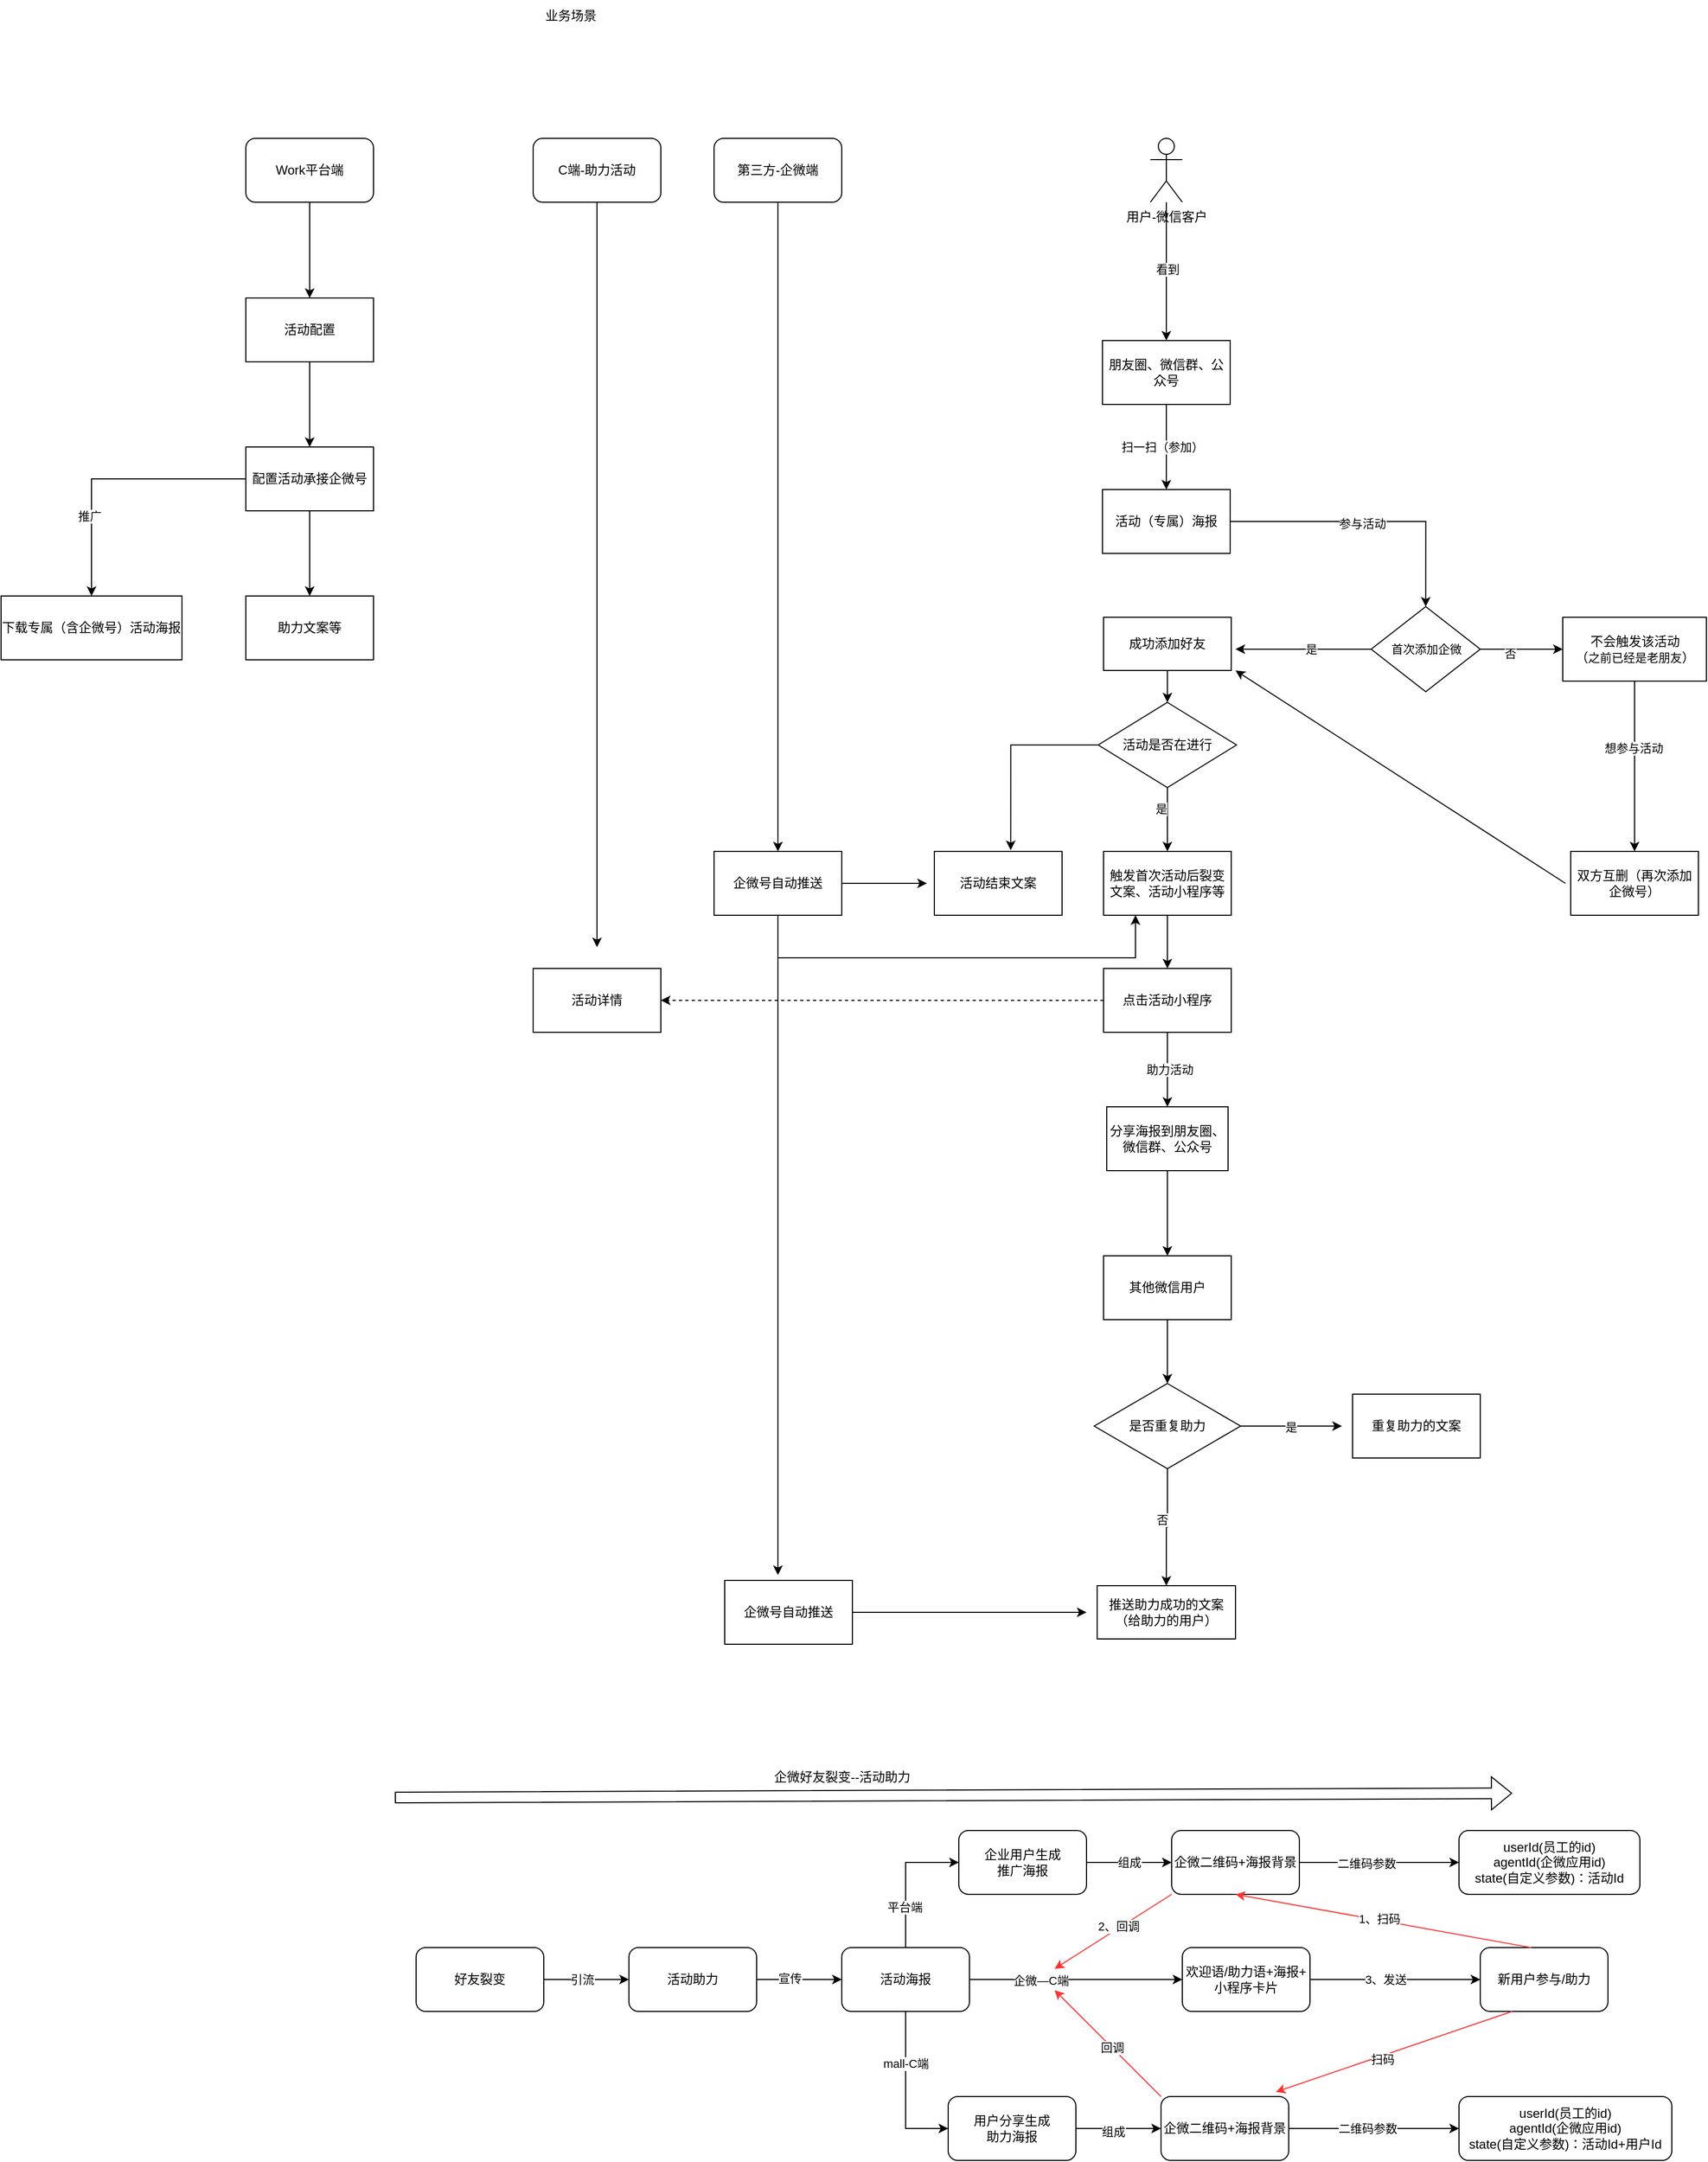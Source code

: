 <mxfile version="20.6.0" type="github">
  <diagram id="QFPkRWwK-rK3bPJWCA9W" name="第 1 页">
    <mxGraphModel dx="2166" dy="638" grid="1" gridSize="10" guides="1" tooltips="1" connect="1" arrows="1" fold="1" page="1" pageScale="1" pageWidth="827" pageHeight="1169" math="0" shadow="0">
      <root>
        <mxCell id="0" />
        <mxCell id="1" parent="0" />
        <mxCell id="1xVAN8a_lrKq11_nG08K-1" value="业务场景" style="text;html=1;align=center;verticalAlign=middle;resizable=0;points=[];autosize=1;strokeColor=none;fillColor=none;" parent="1" vertex="1">
          <mxGeometry x="330" y="50" width="70" height="30" as="geometry" />
        </mxCell>
        <mxCell id="1xVAN8a_lrKq11_nG08K-109" style="edgeStyle=orthogonalEdgeStyle;rounded=0;orthogonalLoop=1;jettySize=auto;html=1;entryX=0.5;entryY=0;entryDx=0;entryDy=0;" parent="1" source="1xVAN8a_lrKq11_nG08K-2" target="1xVAN8a_lrKq11_nG08K-5" edge="1">
          <mxGeometry relative="1" as="geometry" />
        </mxCell>
        <mxCell id="1xVAN8a_lrKq11_nG08K-2" value="Work平台端" style="rounded=1;whiteSpace=wrap;html=1;" parent="1" vertex="1">
          <mxGeometry x="60" y="180" width="120" height="60" as="geometry" />
        </mxCell>
        <mxCell id="1xVAN8a_lrKq11_nG08K-50" style="edgeStyle=orthogonalEdgeStyle;rounded=0;orthogonalLoop=1;jettySize=auto;html=1;" parent="1" source="1xVAN8a_lrKq11_nG08K-3" edge="1">
          <mxGeometry relative="1" as="geometry">
            <mxPoint x="390" y="940" as="targetPoint" />
          </mxGeometry>
        </mxCell>
        <mxCell id="1xVAN8a_lrKq11_nG08K-3" value="C端-助力活动" style="rounded=1;whiteSpace=wrap;html=1;" parent="1" vertex="1">
          <mxGeometry x="330" y="180" width="120" height="60" as="geometry" />
        </mxCell>
        <mxCell id="1xVAN8a_lrKq11_nG08K-29" style="edgeStyle=orthogonalEdgeStyle;rounded=0;orthogonalLoop=1;jettySize=auto;html=1;entryX=0.5;entryY=0;entryDx=0;entryDy=0;" parent="1" source="1xVAN8a_lrKq11_nG08K-4" target="1xVAN8a_lrKq11_nG08K-28" edge="1">
          <mxGeometry relative="1" as="geometry">
            <mxPoint x="690.0" y="630" as="targetPoint" />
          </mxGeometry>
        </mxCell>
        <mxCell id="1xVAN8a_lrKq11_nG08K-4" value="第三方-企微端" style="rounded=1;whiteSpace=wrap;html=1;" parent="1" vertex="1">
          <mxGeometry x="500" y="180" width="120" height="60" as="geometry" />
        </mxCell>
        <mxCell id="1xVAN8a_lrKq11_nG08K-9" value="" style="edgeStyle=orthogonalEdgeStyle;rounded=0;orthogonalLoop=1;jettySize=auto;html=1;" parent="1" source="1xVAN8a_lrKq11_nG08K-5" target="1xVAN8a_lrKq11_nG08K-8" edge="1">
          <mxGeometry relative="1" as="geometry" />
        </mxCell>
        <mxCell id="1xVAN8a_lrKq11_nG08K-5" value="活动配置" style="rounded=0;whiteSpace=wrap;html=1;" parent="1" vertex="1">
          <mxGeometry x="60" y="330" width="120" height="60" as="geometry" />
        </mxCell>
        <mxCell id="1xVAN8a_lrKq11_nG08K-11" value="" style="edgeStyle=orthogonalEdgeStyle;rounded=0;orthogonalLoop=1;jettySize=auto;html=1;" parent="1" source="1xVAN8a_lrKq11_nG08K-8" target="1xVAN8a_lrKq11_nG08K-10" edge="1">
          <mxGeometry relative="1" as="geometry" />
        </mxCell>
        <mxCell id="1xVAN8a_lrKq11_nG08K-13" value="" style="edgeStyle=orthogonalEdgeStyle;rounded=0;orthogonalLoop=1;jettySize=auto;html=1;" parent="1" source="1xVAN8a_lrKq11_nG08K-8" target="1xVAN8a_lrKq11_nG08K-12" edge="1">
          <mxGeometry relative="1" as="geometry" />
        </mxCell>
        <mxCell id="1xVAN8a_lrKq11_nG08K-14" value="推广" style="edgeLabel;html=1;align=center;verticalAlign=middle;resizable=0;points=[];" parent="1xVAN8a_lrKq11_nG08K-13" vertex="1" connectable="0">
          <mxGeometry x="0.409" y="-2" relative="1" as="geometry">
            <mxPoint as="offset" />
          </mxGeometry>
        </mxCell>
        <mxCell id="1xVAN8a_lrKq11_nG08K-8" value="配置活动承接企微号" style="whiteSpace=wrap;html=1;rounded=0;" parent="1" vertex="1">
          <mxGeometry x="60" y="470" width="120" height="60" as="geometry" />
        </mxCell>
        <mxCell id="1xVAN8a_lrKq11_nG08K-10" value="助力文案等" style="whiteSpace=wrap;html=1;rounded=0;" parent="1" vertex="1">
          <mxGeometry x="60" y="610" width="120" height="60" as="geometry" />
        </mxCell>
        <mxCell id="1xVAN8a_lrKq11_nG08K-12" value="下载专属（含企微号）活动海报" style="whiteSpace=wrap;html=1;rounded=0;" parent="1" vertex="1">
          <mxGeometry x="-170" y="610" width="170" height="60" as="geometry" />
        </mxCell>
        <mxCell id="1xVAN8a_lrKq11_nG08K-20" style="edgeStyle=orthogonalEdgeStyle;rounded=0;orthogonalLoop=1;jettySize=auto;html=1;entryX=0.5;entryY=0;entryDx=0;entryDy=0;" parent="1" source="1xVAN8a_lrKq11_nG08K-16" target="1xVAN8a_lrKq11_nG08K-19" edge="1">
          <mxGeometry relative="1" as="geometry" />
        </mxCell>
        <mxCell id="1xVAN8a_lrKq11_nG08K-21" value="看到" style="edgeLabel;html=1;align=center;verticalAlign=middle;resizable=0;points=[];" parent="1xVAN8a_lrKq11_nG08K-20" vertex="1" connectable="0">
          <mxGeometry x="-0.041" y="1" relative="1" as="geometry">
            <mxPoint as="offset" />
          </mxGeometry>
        </mxCell>
        <mxCell id="1xVAN8a_lrKq11_nG08K-16" value="用户-微信客户" style="shape=umlActor;verticalLabelPosition=bottom;verticalAlign=top;html=1;outlineConnect=0;" parent="1" vertex="1">
          <mxGeometry x="910" y="180" width="30" height="60" as="geometry" />
        </mxCell>
        <mxCell id="1xVAN8a_lrKq11_nG08K-23" value="" style="edgeStyle=orthogonalEdgeStyle;rounded=0;orthogonalLoop=1;jettySize=auto;html=1;" parent="1" source="1xVAN8a_lrKq11_nG08K-19" target="1xVAN8a_lrKq11_nG08K-22" edge="1">
          <mxGeometry relative="1" as="geometry" />
        </mxCell>
        <mxCell id="1xVAN8a_lrKq11_nG08K-24" value="扫一扫（参加）" style="edgeLabel;html=1;align=center;verticalAlign=middle;resizable=0;points=[];" parent="1xVAN8a_lrKq11_nG08K-23" vertex="1" connectable="0">
          <mxGeometry x="-0.007" y="-4" relative="1" as="geometry">
            <mxPoint as="offset" />
          </mxGeometry>
        </mxCell>
        <mxCell id="1xVAN8a_lrKq11_nG08K-19" value="朋友圈、微信群、公众号" style="rounded=0;whiteSpace=wrap;html=1;" parent="1" vertex="1">
          <mxGeometry x="865" y="370" width="120" height="60" as="geometry" />
        </mxCell>
        <mxCell id="1xVAN8a_lrKq11_nG08K-41" style="edgeStyle=orthogonalEdgeStyle;rounded=0;orthogonalLoop=1;jettySize=auto;html=1;entryX=0.5;entryY=0;entryDx=0;entryDy=0;" parent="1" source="1xVAN8a_lrKq11_nG08K-22" target="1xVAN8a_lrKq11_nG08K-37" edge="1">
          <mxGeometry relative="1" as="geometry" />
        </mxCell>
        <mxCell id="1xVAN8a_lrKq11_nG08K-59" value="参与活动" style="edgeLabel;html=1;align=center;verticalAlign=middle;resizable=0;points=[];" parent="1xVAN8a_lrKq11_nG08K-41" vertex="1" connectable="0">
          <mxGeometry x="-0.061" y="-1" relative="1" as="geometry">
            <mxPoint y="1" as="offset" />
          </mxGeometry>
        </mxCell>
        <mxCell id="1xVAN8a_lrKq11_nG08K-22" value="活动（专属）海报" style="whiteSpace=wrap;html=1;rounded=0;" parent="1" vertex="1">
          <mxGeometry x="865" y="510" width="120" height="60" as="geometry" />
        </mxCell>
        <mxCell id="1xVAN8a_lrKq11_nG08K-49" value="" style="edgeStyle=orthogonalEdgeStyle;rounded=0;orthogonalLoop=1;jettySize=auto;html=1;" parent="1" source="1xVAN8a_lrKq11_nG08K-25" target="1xVAN8a_lrKq11_nG08K-48" edge="1">
          <mxGeometry relative="1" as="geometry" />
        </mxCell>
        <mxCell id="1xVAN8a_lrKq11_nG08K-25" value="触发首次活动后裂变文案、活动小程序等" style="whiteSpace=wrap;html=1;rounded=0;" parent="1" vertex="1">
          <mxGeometry x="866" y="850" width="120" height="60" as="geometry" />
        </mxCell>
        <mxCell id="1xVAN8a_lrKq11_nG08K-105" style="edgeStyle=orthogonalEdgeStyle;rounded=0;orthogonalLoop=1;jettySize=auto;html=1;" parent="1" source="1xVAN8a_lrKq11_nG08K-28" edge="1">
          <mxGeometry relative="1" as="geometry">
            <mxPoint x="700" y="880" as="targetPoint" />
          </mxGeometry>
        </mxCell>
        <mxCell id="1xVAN8a_lrKq11_nG08K-106" style="edgeStyle=orthogonalEdgeStyle;rounded=0;orthogonalLoop=1;jettySize=auto;html=1;entryX=0.25;entryY=1;entryDx=0;entryDy=0;" parent="1" source="1xVAN8a_lrKq11_nG08K-28" target="1xVAN8a_lrKq11_nG08K-25" edge="1">
          <mxGeometry relative="1" as="geometry">
            <Array as="points">
              <mxPoint x="560" y="950" />
              <mxPoint x="896" y="950" />
            </Array>
          </mxGeometry>
        </mxCell>
        <mxCell id="1xVAN8a_lrKq11_nG08K-108" style="edgeStyle=orthogonalEdgeStyle;rounded=0;orthogonalLoop=1;jettySize=auto;html=1;" parent="1" source="1xVAN8a_lrKq11_nG08K-28" edge="1">
          <mxGeometry relative="1" as="geometry">
            <mxPoint x="560" y="1530" as="targetPoint" />
          </mxGeometry>
        </mxCell>
        <mxCell id="1xVAN8a_lrKq11_nG08K-28" value="企微号自动推送" style="rounded=0;whiteSpace=wrap;html=1;" parent="1" vertex="1">
          <mxGeometry x="500" y="850" width="120" height="60" as="geometry" />
        </mxCell>
        <mxCell id="1xVAN8a_lrKq11_nG08K-35" value="" style="edgeStyle=orthogonalEdgeStyle;rounded=0;orthogonalLoop=1;jettySize=auto;html=1;" parent="1" source="1xVAN8a_lrKq11_nG08K-31" target="1xVAN8a_lrKq11_nG08K-34" edge="1">
          <mxGeometry relative="1" as="geometry" />
        </mxCell>
        <mxCell id="1xVAN8a_lrKq11_nG08K-45" value="想参与活动" style="edgeLabel;html=1;align=center;verticalAlign=middle;resizable=0;points=[];" parent="1xVAN8a_lrKq11_nG08K-35" vertex="1" connectable="0">
          <mxGeometry x="-0.21" y="-1" relative="1" as="geometry">
            <mxPoint as="offset" />
          </mxGeometry>
        </mxCell>
        <mxCell id="1xVAN8a_lrKq11_nG08K-34" value="双方互删（再次添加企微号）" style="whiteSpace=wrap;html=1;rounded=0;" parent="1" vertex="1">
          <mxGeometry x="1305" y="850" width="120" height="60" as="geometry" />
        </mxCell>
        <mxCell id="1xVAN8a_lrKq11_nG08K-43" value="" style="edgeStyle=orthogonalEdgeStyle;rounded=0;orthogonalLoop=1;jettySize=auto;html=1;" parent="1" source="1xVAN8a_lrKq11_nG08K-37" target="1xVAN8a_lrKq11_nG08K-31" edge="1">
          <mxGeometry relative="1" as="geometry" />
        </mxCell>
        <mxCell id="1xVAN8a_lrKq11_nG08K-44" value="否" style="edgeLabel;html=1;align=center;verticalAlign=middle;resizable=0;points=[];" parent="1xVAN8a_lrKq11_nG08K-43" vertex="1" connectable="0">
          <mxGeometry x="-0.273" y="-4" relative="1" as="geometry">
            <mxPoint as="offset" />
          </mxGeometry>
        </mxCell>
        <mxCell id="1xVAN8a_lrKq11_nG08K-93" style="edgeStyle=orthogonalEdgeStyle;rounded=0;orthogonalLoop=1;jettySize=auto;html=1;" parent="1" source="1xVAN8a_lrKq11_nG08K-37" edge="1">
          <mxGeometry relative="1" as="geometry">
            <mxPoint x="990" y="660" as="targetPoint" />
          </mxGeometry>
        </mxCell>
        <mxCell id="1xVAN8a_lrKq11_nG08K-94" value="是" style="edgeLabel;html=1;align=center;verticalAlign=middle;resizable=0;points=[];" parent="1xVAN8a_lrKq11_nG08K-93" vertex="1" connectable="0">
          <mxGeometry x="-0.118" relative="1" as="geometry">
            <mxPoint as="offset" />
          </mxGeometry>
        </mxCell>
        <mxCell id="1xVAN8a_lrKq11_nG08K-37" value="&lt;span style=&quot;font-size: 11px; background-color: rgb(255, 255, 255);&quot;&gt;首次添加企微&lt;/span&gt;" style="rhombus;whiteSpace=wrap;html=1;" parent="1" vertex="1">
          <mxGeometry x="1117.5" y="620" width="102.5" height="80" as="geometry" />
        </mxCell>
        <mxCell id="1xVAN8a_lrKq11_nG08K-52" style="edgeStyle=orthogonalEdgeStyle;rounded=0;orthogonalLoop=1;jettySize=auto;html=1;entryX=1;entryY=0.5;entryDx=0;entryDy=0;dashed=1;" parent="1" source="1xVAN8a_lrKq11_nG08K-48" target="1xVAN8a_lrKq11_nG08K-51" edge="1">
          <mxGeometry relative="1" as="geometry" />
        </mxCell>
        <mxCell id="1xVAN8a_lrKq11_nG08K-56" value="" style="edgeStyle=orthogonalEdgeStyle;rounded=0;orthogonalLoop=1;jettySize=auto;html=1;" parent="1" source="1xVAN8a_lrKq11_nG08K-48" target="1xVAN8a_lrKq11_nG08K-55" edge="1">
          <mxGeometry relative="1" as="geometry" />
        </mxCell>
        <mxCell id="1xVAN8a_lrKq11_nG08K-65" value="助力活动" style="edgeLabel;html=1;align=center;verticalAlign=middle;resizable=0;points=[];" parent="1xVAN8a_lrKq11_nG08K-56" vertex="1" connectable="0">
          <mxGeometry x="-0.025" y="2" relative="1" as="geometry">
            <mxPoint y="1" as="offset" />
          </mxGeometry>
        </mxCell>
        <mxCell id="1xVAN8a_lrKq11_nG08K-48" value="点击活动小程序" style="whiteSpace=wrap;html=1;rounded=0;" parent="1" vertex="1">
          <mxGeometry x="866" y="960" width="120" height="60" as="geometry" />
        </mxCell>
        <mxCell id="1xVAN8a_lrKq11_nG08K-51" value="活动详情" style="rounded=0;whiteSpace=wrap;html=1;" parent="1" vertex="1">
          <mxGeometry x="330" y="960" width="120" height="60" as="geometry" />
        </mxCell>
        <mxCell id="1xVAN8a_lrKq11_nG08K-62" value="" style="edgeStyle=orthogonalEdgeStyle;rounded=0;orthogonalLoop=1;jettySize=auto;html=1;" parent="1" source="1xVAN8a_lrKq11_nG08K-55" target="1xVAN8a_lrKq11_nG08K-61" edge="1">
          <mxGeometry relative="1" as="geometry" />
        </mxCell>
        <mxCell id="1xVAN8a_lrKq11_nG08K-55" value="分享海报到朋友圈、微信群、公众号" style="whiteSpace=wrap;html=1;rounded=0;" parent="1" vertex="1">
          <mxGeometry x="869" y="1090" width="114" height="60" as="geometry" />
        </mxCell>
        <mxCell id="1xVAN8a_lrKq11_nG08K-78" style="edgeStyle=orthogonalEdgeStyle;rounded=0;orthogonalLoop=1;jettySize=auto;html=1;entryX=0.5;entryY=0;entryDx=0;entryDy=0;" parent="1" source="1xVAN8a_lrKq11_nG08K-61" target="1xVAN8a_lrKq11_nG08K-77" edge="1">
          <mxGeometry relative="1" as="geometry" />
        </mxCell>
        <mxCell id="1xVAN8a_lrKq11_nG08K-61" value="其他微信用户" style="whiteSpace=wrap;html=1;rounded=0;" parent="1" vertex="1">
          <mxGeometry x="866" y="1230" width="120" height="60" as="geometry" />
        </mxCell>
        <mxCell id="1xVAN8a_lrKq11_nG08K-69" value="推送助力成功的文案（给助力的用户）" style="whiteSpace=wrap;html=1;rounded=0;" parent="1" vertex="1">
          <mxGeometry x="860" y="1540" width="130" height="50" as="geometry" />
        </mxCell>
        <mxCell id="1xVAN8a_lrKq11_nG08K-107" style="edgeStyle=orthogonalEdgeStyle;rounded=0;orthogonalLoop=1;jettySize=auto;html=1;" parent="1" source="1xVAN8a_lrKq11_nG08K-73" edge="1">
          <mxGeometry relative="1" as="geometry">
            <mxPoint x="850" y="1565" as="targetPoint" />
          </mxGeometry>
        </mxCell>
        <mxCell id="1xVAN8a_lrKq11_nG08K-73" value="企微号自动推送" style="rounded=0;whiteSpace=wrap;html=1;" parent="1" vertex="1">
          <mxGeometry x="510" y="1535" width="120" height="60" as="geometry" />
        </mxCell>
        <mxCell id="1xVAN8a_lrKq11_nG08K-79" style="edgeStyle=orthogonalEdgeStyle;rounded=0;orthogonalLoop=1;jettySize=auto;html=1;entryX=0.5;entryY=0;entryDx=0;entryDy=0;" parent="1" source="1xVAN8a_lrKq11_nG08K-77" target="1xVAN8a_lrKq11_nG08K-69" edge="1">
          <mxGeometry relative="1" as="geometry" />
        </mxCell>
        <mxCell id="1xVAN8a_lrKq11_nG08K-80" value="否" style="edgeLabel;html=1;align=center;verticalAlign=middle;resizable=0;points=[];" parent="1xVAN8a_lrKq11_nG08K-79" vertex="1" connectable="0">
          <mxGeometry x="-0.131" y="-5" relative="1" as="geometry">
            <mxPoint y="-1" as="offset" />
          </mxGeometry>
        </mxCell>
        <mxCell id="1xVAN8a_lrKq11_nG08K-82" value="是" style="edgeStyle=orthogonalEdgeStyle;rounded=0;orthogonalLoop=1;jettySize=auto;html=1;" parent="1" source="1xVAN8a_lrKq11_nG08K-77" edge="1">
          <mxGeometry relative="1" as="geometry">
            <mxPoint x="1090" y="1390" as="targetPoint" />
          </mxGeometry>
        </mxCell>
        <mxCell id="1xVAN8a_lrKq11_nG08K-77" value="是否重复助力" style="rhombus;whiteSpace=wrap;html=1;" parent="1" vertex="1">
          <mxGeometry x="857.25" y="1350" width="137.5" height="80" as="geometry" />
        </mxCell>
        <mxCell id="1xVAN8a_lrKq11_nG08K-81" value="重复助力的文案" style="whiteSpace=wrap;html=1;" parent="1" vertex="1">
          <mxGeometry x="1100" y="1360" width="120" height="60" as="geometry" />
        </mxCell>
        <mxCell id="1xVAN8a_lrKq11_nG08K-91" style="edgeStyle=orthogonalEdgeStyle;rounded=0;orthogonalLoop=1;jettySize=auto;html=1;entryX=0.5;entryY=0;entryDx=0;entryDy=0;" parent="1" source="1xVAN8a_lrKq11_nG08K-84" target="1xVAN8a_lrKq11_nG08K-25" edge="1">
          <mxGeometry relative="1" as="geometry">
            <mxPoint x="931" y="840" as="targetPoint" />
          </mxGeometry>
        </mxCell>
        <mxCell id="1xVAN8a_lrKq11_nG08K-92" value="是" style="edgeLabel;html=1;align=center;verticalAlign=middle;resizable=0;points=[];" parent="1xVAN8a_lrKq11_nG08K-91" vertex="1" connectable="0">
          <mxGeometry x="-0.345" y="3" relative="1" as="geometry">
            <mxPoint x="-9" as="offset" />
          </mxGeometry>
        </mxCell>
        <mxCell id="1xVAN8a_lrKq11_nG08K-103" style="edgeStyle=orthogonalEdgeStyle;rounded=0;orthogonalLoop=1;jettySize=auto;html=1;entryX=0.598;entryY=-0.019;entryDx=0;entryDy=0;entryPerimeter=0;" parent="1" source="1xVAN8a_lrKq11_nG08K-84" target="1xVAN8a_lrKq11_nG08K-104" edge="1">
          <mxGeometry relative="1" as="geometry">
            <mxPoint x="780" y="830" as="targetPoint" />
          </mxGeometry>
        </mxCell>
        <mxCell id="1xVAN8a_lrKq11_nG08K-84" value="活动是否在进行" style="rhombus;whiteSpace=wrap;html=1;" parent="1" vertex="1">
          <mxGeometry x="861" y="710" width="130" height="80" as="geometry" />
        </mxCell>
        <mxCell id="1xVAN8a_lrKq11_nG08K-95" value="" style="edgeStyle=orthogonalEdgeStyle;rounded=0;orthogonalLoop=1;jettySize=auto;html=1;" parent="1" source="1xVAN8a_lrKq11_nG08K-88" target="1xVAN8a_lrKq11_nG08K-84" edge="1">
          <mxGeometry relative="1" as="geometry" />
        </mxCell>
        <mxCell id="1xVAN8a_lrKq11_nG08K-88" value="成功添加好友" style="rounded=0;whiteSpace=wrap;html=1;" parent="1" vertex="1">
          <mxGeometry x="866" y="630" width="120" height="50" as="geometry" />
        </mxCell>
        <mxCell id="1xVAN8a_lrKq11_nG08K-31" value="不会触发该活动&lt;br&gt;（&lt;span style=&quot;font-size: 11px; background-color: rgb(255, 255, 255);&quot;&gt;之前已经是老朋友&lt;/span&gt;）" style="whiteSpace=wrap;html=1;rounded=0;" parent="1" vertex="1">
          <mxGeometry x="1297.5" y="630" width="135" height="60" as="geometry" />
        </mxCell>
        <mxCell id="1xVAN8a_lrKq11_nG08K-102" value="" style="endArrow=classic;html=1;rounded=0;" parent="1" edge="1">
          <mxGeometry width="50" height="50" relative="1" as="geometry">
            <mxPoint x="1300" y="880" as="sourcePoint" />
            <mxPoint x="990" y="680" as="targetPoint" />
          </mxGeometry>
        </mxCell>
        <mxCell id="1xVAN8a_lrKq11_nG08K-104" value="活动结束文案" style="rounded=0;whiteSpace=wrap;html=1;" parent="1" vertex="1">
          <mxGeometry x="707" y="850" width="120" height="60" as="geometry" />
        </mxCell>
        <mxCell id="x1SukQiWENwMJN_2tl-X-1" value="" style="shape=flexArrow;endArrow=classic;html=1;rounded=0;" edge="1" parent="1">
          <mxGeometry width="50" height="50" relative="1" as="geometry">
            <mxPoint x="200" y="1739" as="sourcePoint" />
            <mxPoint x="1250" y="1735" as="targetPoint" />
          </mxGeometry>
        </mxCell>
        <mxCell id="x1SukQiWENwMJN_2tl-X-2" value="企微好友裂变--活动助力" style="text;html=1;align=center;verticalAlign=middle;resizable=0;points=[];autosize=1;strokeColor=none;fillColor=none;" vertex="1" parent="1">
          <mxGeometry x="545" y="1705" width="150" height="30" as="geometry" />
        </mxCell>
        <mxCell id="x1SukQiWENwMJN_2tl-X-11" value="" style="edgeStyle=orthogonalEdgeStyle;rounded=0;orthogonalLoop=1;jettySize=auto;html=1;" edge="1" parent="1" source="x1SukQiWENwMJN_2tl-X-9" target="x1SukQiWENwMJN_2tl-X-10">
          <mxGeometry relative="1" as="geometry" />
        </mxCell>
        <mxCell id="x1SukQiWENwMJN_2tl-X-12" value="引流" style="edgeLabel;html=1;align=center;verticalAlign=middle;resizable=0;points=[];" vertex="1" connectable="0" parent="x1SukQiWENwMJN_2tl-X-11">
          <mxGeometry x="-0.109" relative="1" as="geometry">
            <mxPoint as="offset" />
          </mxGeometry>
        </mxCell>
        <mxCell id="x1SukQiWENwMJN_2tl-X-9" value="&lt;meta charset=&quot;utf-8&quot;&gt;&lt;span style=&quot;color: rgb(0, 0, 0); font-family: Helvetica; font-size: 12px; font-style: normal; font-variant-ligatures: normal; font-variant-caps: normal; font-weight: 400; letter-spacing: normal; orphans: 2; text-align: center; text-indent: 0px; text-transform: none; widows: 2; word-spacing: 0px; -webkit-text-stroke-width: 0px; background-color: rgb(248, 249, 250); text-decoration-thickness: initial; text-decoration-style: initial; text-decoration-color: initial; float: none; display: inline !important;&quot;&gt;好友裂变&lt;/span&gt;" style="rounded=1;whiteSpace=wrap;html=1;" vertex="1" parent="1">
          <mxGeometry x="220" y="1880" width="120" height="60" as="geometry" />
        </mxCell>
        <mxCell id="x1SukQiWENwMJN_2tl-X-14" value="" style="edgeStyle=orthogonalEdgeStyle;rounded=0;orthogonalLoop=1;jettySize=auto;html=1;" edge="1" parent="1" source="x1SukQiWENwMJN_2tl-X-10" target="x1SukQiWENwMJN_2tl-X-13">
          <mxGeometry relative="1" as="geometry" />
        </mxCell>
        <mxCell id="x1SukQiWENwMJN_2tl-X-16" value="宣传" style="edgeLabel;html=1;align=center;verticalAlign=middle;resizable=0;points=[];" vertex="1" connectable="0" parent="x1SukQiWENwMJN_2tl-X-14">
          <mxGeometry x="-0.239" y="1" relative="1" as="geometry">
            <mxPoint as="offset" />
          </mxGeometry>
        </mxCell>
        <mxCell id="x1SukQiWENwMJN_2tl-X-10" value="活动助力" style="whiteSpace=wrap;html=1;rounded=1;" vertex="1" parent="1">
          <mxGeometry x="420" y="1880" width="120" height="60" as="geometry" />
        </mxCell>
        <mxCell id="x1SukQiWENwMJN_2tl-X-19" style="edgeStyle=orthogonalEdgeStyle;rounded=0;orthogonalLoop=1;jettySize=auto;html=1;entryX=0;entryY=0.5;entryDx=0;entryDy=0;" edge="1" parent="1" source="x1SukQiWENwMJN_2tl-X-13" target="x1SukQiWENwMJN_2tl-X-17">
          <mxGeometry relative="1" as="geometry" />
        </mxCell>
        <mxCell id="x1SukQiWENwMJN_2tl-X-20" value="平台端" style="edgeLabel;html=1;align=center;verticalAlign=middle;resizable=0;points=[];" vertex="1" connectable="0" parent="x1SukQiWENwMJN_2tl-X-19">
          <mxGeometry x="-0.412" y="1" relative="1" as="geometry">
            <mxPoint as="offset" />
          </mxGeometry>
        </mxCell>
        <mxCell id="x1SukQiWENwMJN_2tl-X-27" style="edgeStyle=orthogonalEdgeStyle;rounded=0;orthogonalLoop=1;jettySize=auto;html=1;entryX=0;entryY=0.5;entryDx=0;entryDy=0;" edge="1" parent="1" source="x1SukQiWENwMJN_2tl-X-13" target="x1SukQiWENwMJN_2tl-X-26">
          <mxGeometry relative="1" as="geometry" />
        </mxCell>
        <mxCell id="x1SukQiWENwMJN_2tl-X-28" value="mall-C端" style="edgeLabel;html=1;align=center;verticalAlign=middle;resizable=0;points=[];" vertex="1" connectable="0" parent="x1SukQiWENwMJN_2tl-X-27">
          <mxGeometry x="-0.356" relative="1" as="geometry">
            <mxPoint as="offset" />
          </mxGeometry>
        </mxCell>
        <mxCell id="x1SukQiWENwMJN_2tl-X-36" value="" style="edgeStyle=orthogonalEdgeStyle;rounded=0;orthogonalLoop=1;jettySize=auto;html=1;" edge="1" parent="1" source="x1SukQiWENwMJN_2tl-X-13">
          <mxGeometry relative="1" as="geometry">
            <mxPoint x="940" y="1910" as="targetPoint" />
          </mxGeometry>
        </mxCell>
        <mxCell id="x1SukQiWENwMJN_2tl-X-53" value="企微—C端" style="edgeLabel;html=1;align=center;verticalAlign=middle;resizable=0;points=[];" vertex="1" connectable="0" parent="x1SukQiWENwMJN_2tl-X-36">
          <mxGeometry x="-0.337" y="-1" relative="1" as="geometry">
            <mxPoint as="offset" />
          </mxGeometry>
        </mxCell>
        <mxCell id="x1SukQiWENwMJN_2tl-X-13" value="活动海报" style="whiteSpace=wrap;html=1;rounded=1;" vertex="1" parent="1">
          <mxGeometry x="620" y="1880" width="120" height="60" as="geometry" />
        </mxCell>
        <mxCell id="x1SukQiWENwMJN_2tl-X-22" value="组成" style="edgeStyle=orthogonalEdgeStyle;rounded=0;orthogonalLoop=1;jettySize=auto;html=1;" edge="1" parent="1" source="x1SukQiWENwMJN_2tl-X-17" target="x1SukQiWENwMJN_2tl-X-21">
          <mxGeometry relative="1" as="geometry" />
        </mxCell>
        <mxCell id="x1SukQiWENwMJN_2tl-X-17" value="企业用户生成&lt;br&gt;推广海报" style="whiteSpace=wrap;html=1;rounded=1;" vertex="1" parent="1">
          <mxGeometry x="730" y="1770" width="120" height="60" as="geometry" />
        </mxCell>
        <mxCell id="x1SukQiWENwMJN_2tl-X-24" value="" style="edgeStyle=orthogonalEdgeStyle;rounded=0;orthogonalLoop=1;jettySize=auto;html=1;" edge="1" parent="1" source="x1SukQiWENwMJN_2tl-X-21" target="x1SukQiWENwMJN_2tl-X-23">
          <mxGeometry relative="1" as="geometry" />
        </mxCell>
        <mxCell id="x1SukQiWENwMJN_2tl-X-25" value="二维码参数" style="edgeLabel;html=1;align=center;verticalAlign=middle;resizable=0;points=[];" vertex="1" connectable="0" parent="x1SukQiWENwMJN_2tl-X-24">
          <mxGeometry x="-0.17" y="-1" relative="1" as="geometry">
            <mxPoint as="offset" />
          </mxGeometry>
        </mxCell>
        <mxCell id="x1SukQiWENwMJN_2tl-X-21" value="企微二维码+海报背景&lt;br&gt;" style="whiteSpace=wrap;html=1;rounded=1;" vertex="1" parent="1">
          <mxGeometry x="930" y="1770" width="120" height="60" as="geometry" />
        </mxCell>
        <mxCell id="x1SukQiWENwMJN_2tl-X-23" value="userId(员工的id)&lt;br&gt;agentId(企微应用id)&lt;br&gt;state(自定义参数)：活动Id" style="whiteSpace=wrap;html=1;rounded=1;" vertex="1" parent="1">
          <mxGeometry x="1200" y="1770" width="170" height="60" as="geometry" />
        </mxCell>
        <mxCell id="x1SukQiWENwMJN_2tl-X-30" value="" style="edgeStyle=orthogonalEdgeStyle;rounded=0;orthogonalLoop=1;jettySize=auto;html=1;" edge="1" parent="1" source="x1SukQiWENwMJN_2tl-X-26" target="x1SukQiWENwMJN_2tl-X-29">
          <mxGeometry relative="1" as="geometry" />
        </mxCell>
        <mxCell id="x1SukQiWENwMJN_2tl-X-32" value="组成" style="edgeLabel;html=1;align=center;verticalAlign=middle;resizable=0;points=[];" vertex="1" connectable="0" parent="x1SukQiWENwMJN_2tl-X-30">
          <mxGeometry x="-0.13" y="-3" relative="1" as="geometry">
            <mxPoint as="offset" />
          </mxGeometry>
        </mxCell>
        <mxCell id="x1SukQiWENwMJN_2tl-X-26" value="用户分享生成&lt;br&gt;助力海报" style="whiteSpace=wrap;html=1;rounded=1;" vertex="1" parent="1">
          <mxGeometry x="720" y="2020" width="120" height="60" as="geometry" />
        </mxCell>
        <mxCell id="x1SukQiWENwMJN_2tl-X-34" style="edgeStyle=orthogonalEdgeStyle;rounded=0;orthogonalLoop=1;jettySize=auto;html=1;" edge="1" parent="1" source="x1SukQiWENwMJN_2tl-X-29">
          <mxGeometry relative="1" as="geometry">
            <mxPoint x="1200" y="2050" as="targetPoint" />
          </mxGeometry>
        </mxCell>
        <mxCell id="x1SukQiWENwMJN_2tl-X-40" value="二维码参数" style="edgeLabel;html=1;align=center;verticalAlign=middle;resizable=0;points=[];" vertex="1" connectable="0" parent="x1SukQiWENwMJN_2tl-X-34">
          <mxGeometry x="-0.076" relative="1" as="geometry">
            <mxPoint as="offset" />
          </mxGeometry>
        </mxCell>
        <mxCell id="x1SukQiWENwMJN_2tl-X-29" value="企微二维码+海报背景" style="whiteSpace=wrap;html=1;rounded=1;" vertex="1" parent="1">
          <mxGeometry x="920" y="2020" width="120" height="60" as="geometry" />
        </mxCell>
        <mxCell id="x1SukQiWENwMJN_2tl-X-33" value="userId(员工的id)&lt;br&gt;agentId(企微应用id)&lt;br&gt;state(自定义参数)：活动Id+用户Id" style="whiteSpace=wrap;html=1;rounded=1;" vertex="1" parent="1">
          <mxGeometry x="1200" y="2020" width="200" height="60" as="geometry" />
        </mxCell>
        <mxCell id="x1SukQiWENwMJN_2tl-X-35" value="新用户参与/助力" style="whiteSpace=wrap;html=1;rounded=1;" vertex="1" parent="1">
          <mxGeometry x="1220" y="1880" width="120" height="60" as="geometry" />
        </mxCell>
        <mxCell id="x1SukQiWENwMJN_2tl-X-41" value="" style="endArrow=classic;html=1;rounded=0;exitX=0;exitY=1;exitDx=0;exitDy=0;strokeColor=#FF3333;" edge="1" parent="1" source="x1SukQiWENwMJN_2tl-X-21">
          <mxGeometry width="50" height="50" relative="1" as="geometry">
            <mxPoint x="970" y="1960" as="sourcePoint" />
            <mxPoint x="820" y="1900" as="targetPoint" />
          </mxGeometry>
        </mxCell>
        <mxCell id="x1SukQiWENwMJN_2tl-X-42" value="2、回调" style="edgeLabel;html=1;align=center;verticalAlign=middle;resizable=0;points=[];" vertex="1" connectable="0" parent="x1SukQiWENwMJN_2tl-X-41">
          <mxGeometry x="-0.113" y="-2" relative="1" as="geometry">
            <mxPoint as="offset" />
          </mxGeometry>
        </mxCell>
        <mxCell id="x1SukQiWENwMJN_2tl-X-45" value="" style="endArrow=classic;html=1;rounded=0;exitX=0;exitY=0;exitDx=0;exitDy=0;strokeColor=#FF3333;" edge="1" parent="1" source="x1SukQiWENwMJN_2tl-X-29">
          <mxGeometry width="50" height="50" relative="1" as="geometry">
            <mxPoint x="890" y="2010" as="sourcePoint" />
            <mxPoint x="820" y="1920" as="targetPoint" />
          </mxGeometry>
        </mxCell>
        <mxCell id="x1SukQiWENwMJN_2tl-X-48" value="回调" style="edgeLabel;html=1;align=center;verticalAlign=middle;resizable=0;points=[];" vertex="1" connectable="0" parent="x1SukQiWENwMJN_2tl-X-45">
          <mxGeometry x="-0.079" relative="1" as="geometry">
            <mxPoint as="offset" />
          </mxGeometry>
        </mxCell>
        <mxCell id="x1SukQiWENwMJN_2tl-X-50" value="" style="endArrow=classic;html=1;rounded=0;strokeColor=#FF3333;exitX=0.25;exitY=1;exitDx=0;exitDy=0;entryX=0.899;entryY=-0.072;entryDx=0;entryDy=0;entryPerimeter=0;" edge="1" parent="1" source="x1SukQiWENwMJN_2tl-X-35" target="x1SukQiWENwMJN_2tl-X-29">
          <mxGeometry width="50" height="50" relative="1" as="geometry">
            <mxPoint x="1120" y="2000" as="sourcePoint" />
            <mxPoint x="1170" y="1950" as="targetPoint" />
          </mxGeometry>
        </mxCell>
        <mxCell id="x1SukQiWENwMJN_2tl-X-57" value="扫码" style="edgeLabel;html=1;align=center;verticalAlign=middle;resizable=0;points=[];" vertex="1" connectable="0" parent="x1SukQiWENwMJN_2tl-X-50">
          <mxGeometry x="0.112" y="3" relative="1" as="geometry">
            <mxPoint as="offset" />
          </mxGeometry>
        </mxCell>
        <mxCell id="x1SukQiWENwMJN_2tl-X-60" style="edgeStyle=orthogonalEdgeStyle;rounded=0;orthogonalLoop=1;jettySize=auto;html=1;strokeColor=#000000;" edge="1" parent="1" source="x1SukQiWENwMJN_2tl-X-54">
          <mxGeometry relative="1" as="geometry">
            <mxPoint x="1220" y="1910" as="targetPoint" />
          </mxGeometry>
        </mxCell>
        <mxCell id="x1SukQiWENwMJN_2tl-X-61" value="3、发送" style="edgeLabel;html=1;align=center;verticalAlign=middle;resizable=0;points=[];" vertex="1" connectable="0" parent="x1SukQiWENwMJN_2tl-X-60">
          <mxGeometry x="-0.108" relative="1" as="geometry">
            <mxPoint x="-1" as="offset" />
          </mxGeometry>
        </mxCell>
        <mxCell id="x1SukQiWENwMJN_2tl-X-54" value="欢迎语/助力语+海报+&lt;br&gt;小程序卡片" style="rounded=1;whiteSpace=wrap;html=1;" vertex="1" parent="1">
          <mxGeometry x="940" y="1880" width="120" height="60" as="geometry" />
        </mxCell>
        <mxCell id="x1SukQiWENwMJN_2tl-X-55" value="" style="endArrow=classic;html=1;rounded=0;strokeColor=#FF3333;entryX=0.5;entryY=1;entryDx=0;entryDy=0;exitX=0.399;exitY=0.001;exitDx=0;exitDy=0;exitPerimeter=0;" edge="1" parent="1" source="x1SukQiWENwMJN_2tl-X-35" target="x1SukQiWENwMJN_2tl-X-21">
          <mxGeometry width="50" height="50" relative="1" as="geometry">
            <mxPoint x="1120" y="1920" as="sourcePoint" />
            <mxPoint x="1170" y="1870" as="targetPoint" />
          </mxGeometry>
        </mxCell>
        <mxCell id="x1SukQiWENwMJN_2tl-X-56" value="1、扫码" style="edgeLabel;html=1;align=center;verticalAlign=middle;resizable=0;points=[];" vertex="1" connectable="0" parent="x1SukQiWENwMJN_2tl-X-55">
          <mxGeometry x="0.033" y="-1" relative="1" as="geometry">
            <mxPoint as="offset" />
          </mxGeometry>
        </mxCell>
      </root>
    </mxGraphModel>
  </diagram>
</mxfile>
